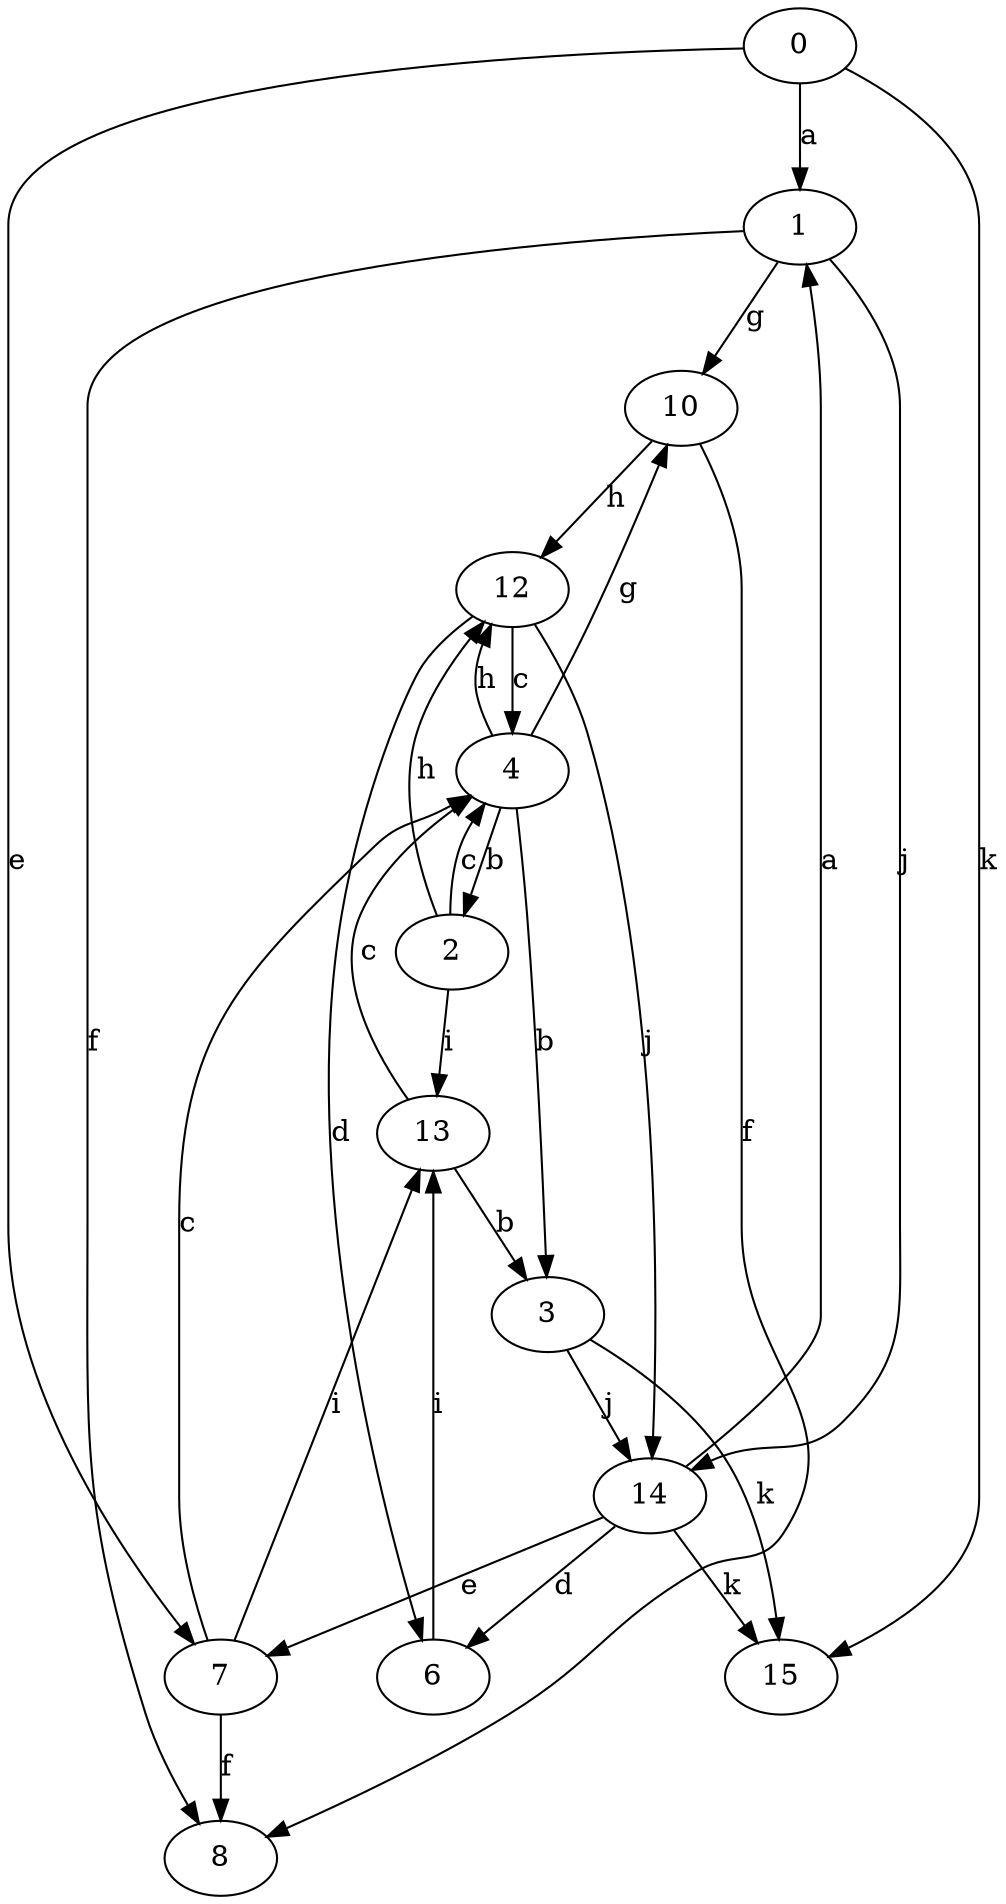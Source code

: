 strict digraph  {
0;
1;
2;
3;
4;
6;
7;
8;
10;
12;
13;
14;
15;
0 -> 1  [label=a];
0 -> 7  [label=e];
0 -> 15  [label=k];
1 -> 8  [label=f];
1 -> 10  [label=g];
1 -> 14  [label=j];
2 -> 4  [label=c];
2 -> 12  [label=h];
2 -> 13  [label=i];
3 -> 14  [label=j];
3 -> 15  [label=k];
4 -> 2  [label=b];
4 -> 3  [label=b];
4 -> 10  [label=g];
4 -> 12  [label=h];
6 -> 13  [label=i];
7 -> 4  [label=c];
7 -> 8  [label=f];
7 -> 13  [label=i];
10 -> 8  [label=f];
10 -> 12  [label=h];
12 -> 4  [label=c];
12 -> 6  [label=d];
12 -> 14  [label=j];
13 -> 3  [label=b];
13 -> 4  [label=c];
14 -> 1  [label=a];
14 -> 6  [label=d];
14 -> 7  [label=e];
14 -> 15  [label=k];
}
